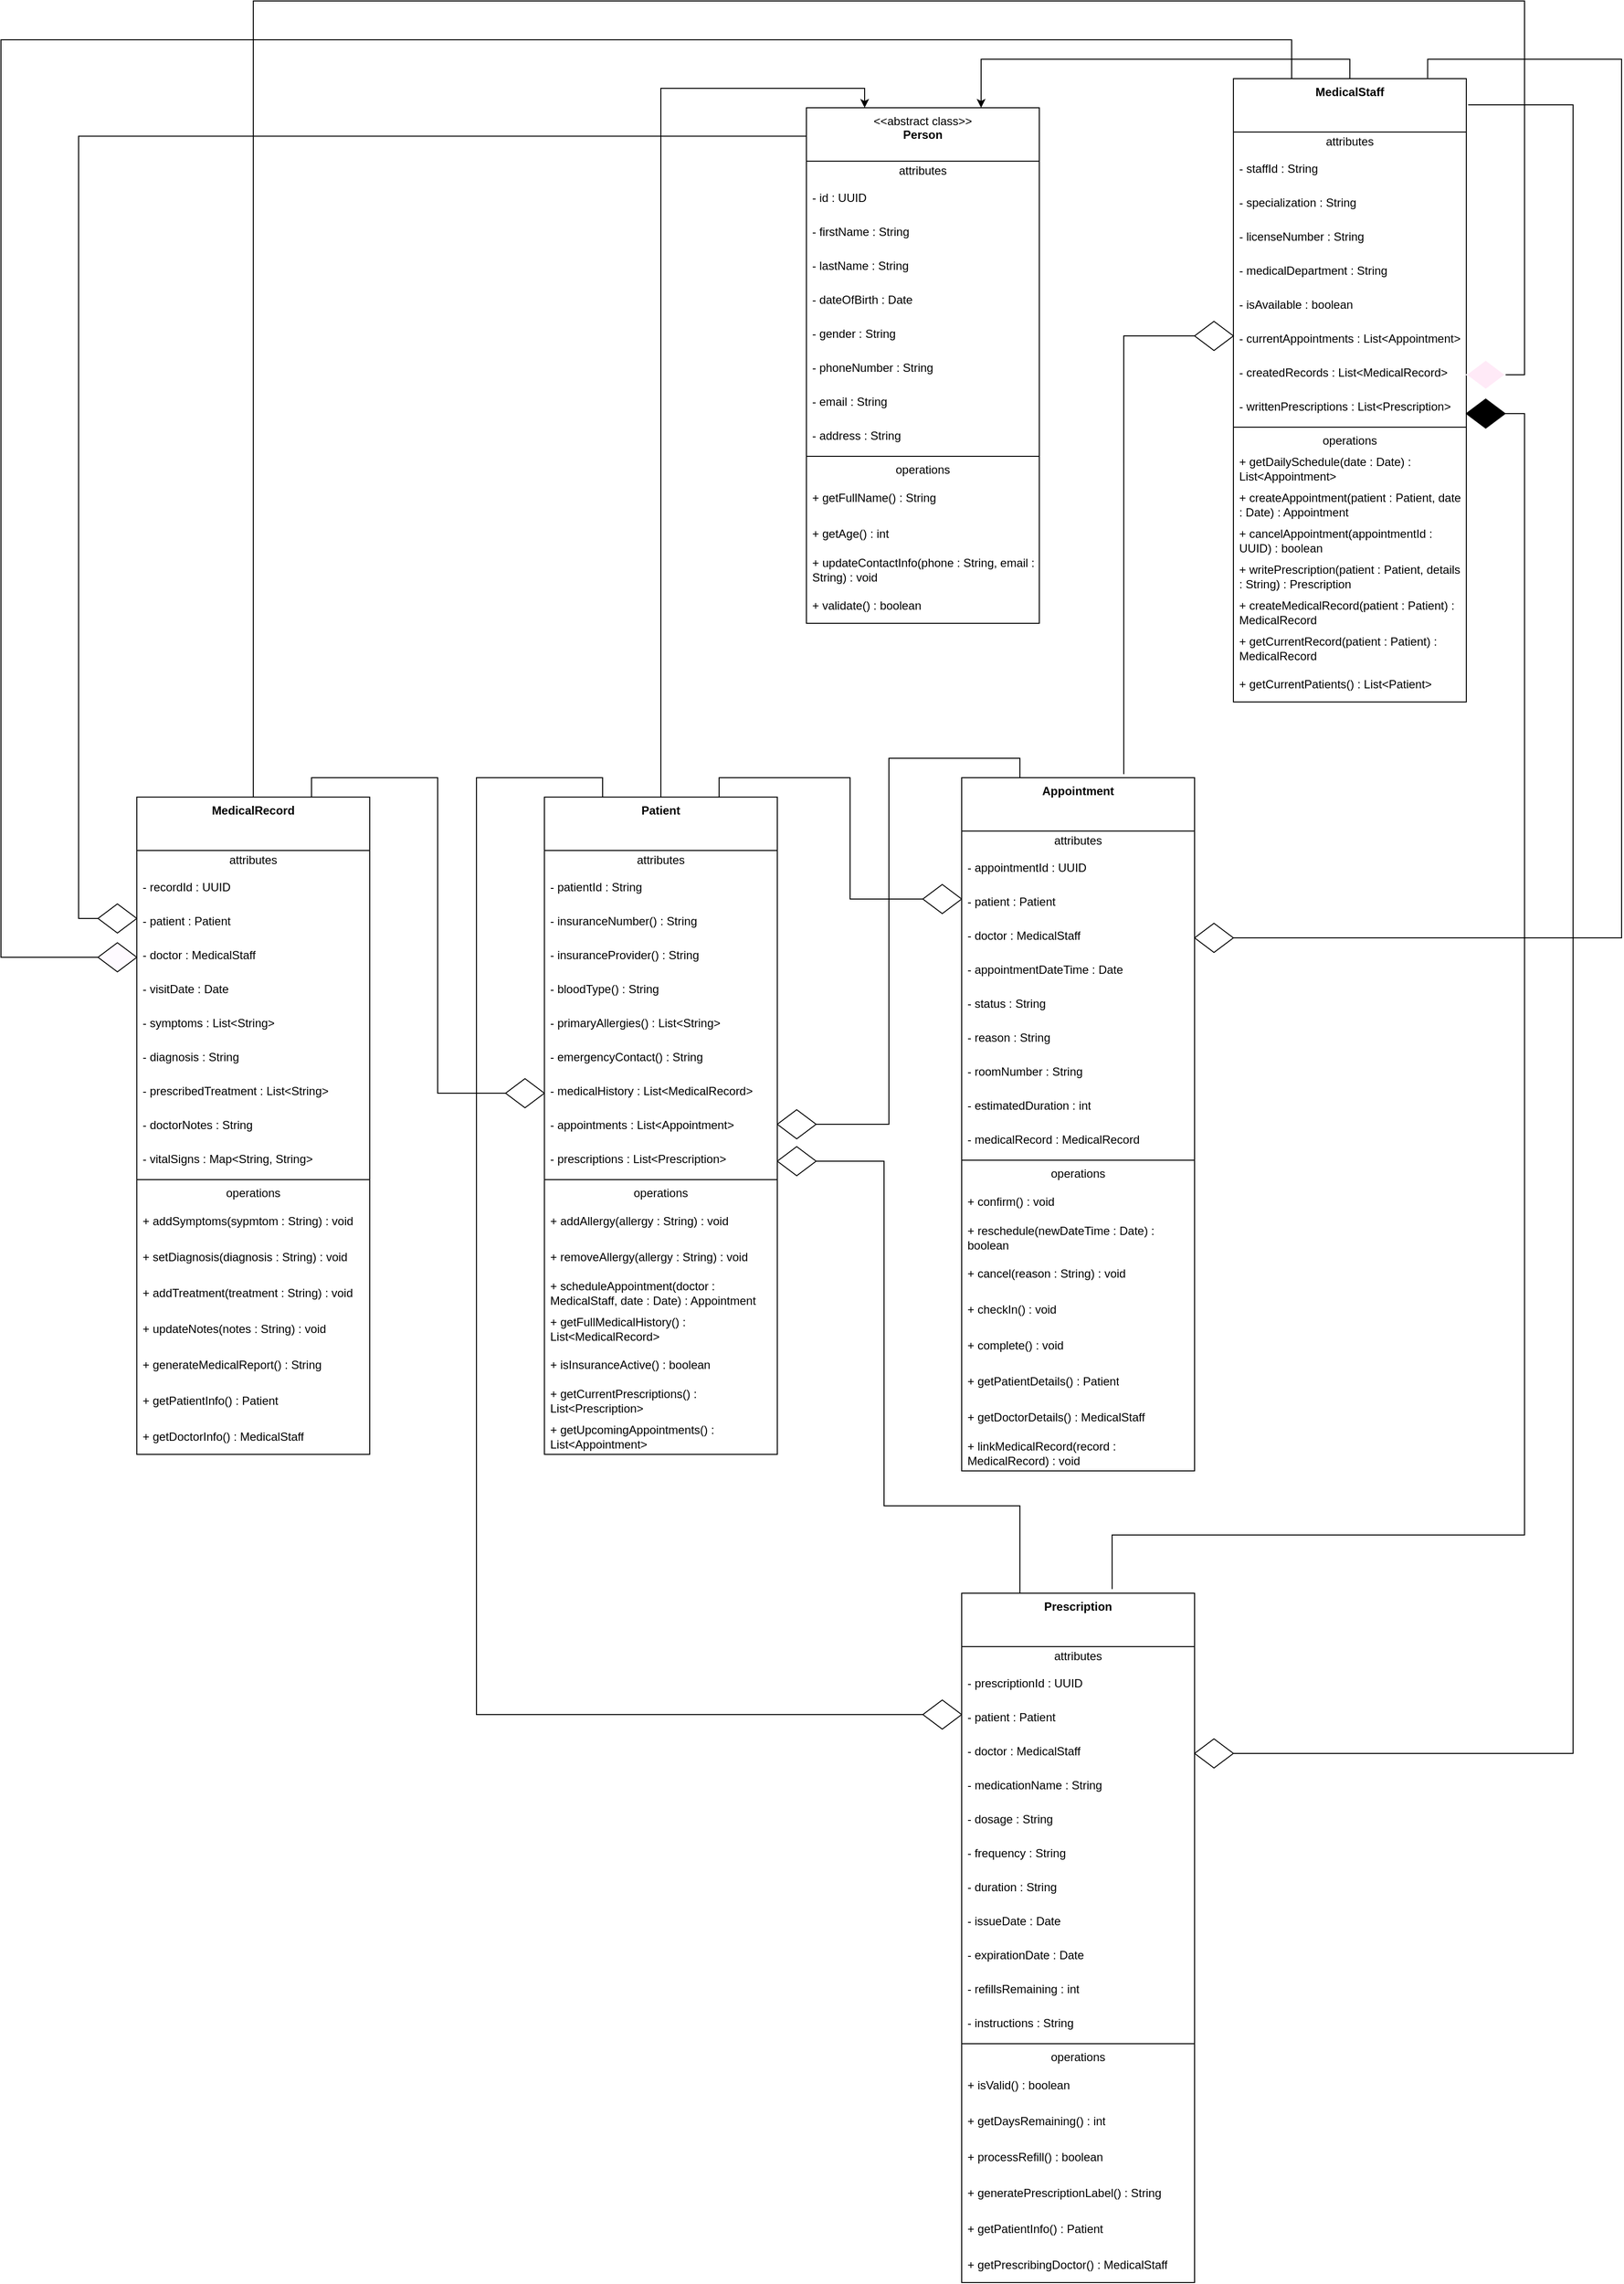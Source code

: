 <mxfile version="28.2.5">
  <diagram name="Страница — 1" id="HSZQYWsM7kqjRHB8wn_t">
    <mxGraphModel dx="2555" dy="2376" grid="1" gridSize="10" guides="1" tooltips="1" connect="1" arrows="1" fold="1" page="1" pageScale="1" pageWidth="827" pageHeight="1169" math="0" shadow="0">
      <root>
        <mxCell id="0" />
        <mxCell id="1" parent="0" />
        <mxCell id="O7MCC0YygX5-8QYZYoFQ-1" value="&amp;lt;&amp;lt;abstract class&amp;gt;&amp;gt;&lt;br&gt;&lt;b&gt;Person&lt;/b&gt;&lt;div&gt;&lt;br/&gt;&lt;/div&gt;" style="swimlane;fontStyle=0;align=center;verticalAlign=top;childLayout=stackLayout;horizontal=1;startSize=55;horizontalStack=0;resizeParent=1;resizeParentMax=0;resizeLast=0;collapsible=0;marginBottom=0;html=1;whiteSpace=wrap;" vertex="1" parent="1">
          <mxGeometry x="240" y="120" width="240" height="531" as="geometry" />
        </mxCell>
        <mxCell id="O7MCC0YygX5-8QYZYoFQ-2" value="attributes" style="text;html=1;strokeColor=none;fillColor=none;align=center;verticalAlign=middle;spacingLeft=4;spacingRight=4;overflow=hidden;rotatable=0;points=[[0,0.5],[1,0.5]];portConstraint=eastwest;whiteSpace=wrap;" vertex="1" parent="O7MCC0YygX5-8QYZYoFQ-1">
          <mxGeometry y="55" width="240" height="20" as="geometry" />
        </mxCell>
        <mxCell id="O7MCC0YygX5-8QYZYoFQ-3" value="- id : UUID" style="text;html=1;strokeColor=none;fillColor=none;align=left;verticalAlign=middle;spacingLeft=4;spacingRight=4;overflow=hidden;rotatable=0;points=[[0,0.5],[1,0.5]];portConstraint=eastwest;whiteSpace=wrap;" vertex="1" parent="O7MCC0YygX5-8QYZYoFQ-1">
          <mxGeometry y="75" width="240" height="35" as="geometry" />
        </mxCell>
        <mxCell id="O7MCC0YygX5-8QYZYoFQ-4" value="- firstName : String" style="text;html=1;strokeColor=none;fillColor=none;align=left;verticalAlign=middle;spacingLeft=4;spacingRight=4;overflow=hidden;rotatable=0;points=[[0,0.5],[1,0.5]];portConstraint=eastwest;whiteSpace=wrap;" vertex="1" parent="O7MCC0YygX5-8QYZYoFQ-1">
          <mxGeometry y="110" width="240" height="35" as="geometry" />
        </mxCell>
        <mxCell id="O7MCC0YygX5-8QYZYoFQ-5" value="- lastName : String" style="text;html=1;strokeColor=none;fillColor=none;align=left;verticalAlign=middle;spacingLeft=4;spacingRight=4;overflow=hidden;rotatable=0;points=[[0,0.5],[1,0.5]];portConstraint=eastwest;whiteSpace=wrap;" vertex="1" parent="O7MCC0YygX5-8QYZYoFQ-1">
          <mxGeometry y="145" width="240" height="35" as="geometry" />
        </mxCell>
        <mxCell id="O7MCC0YygX5-8QYZYoFQ-6" value="- dateOfBirth : Date" style="text;html=1;strokeColor=none;fillColor=none;align=left;verticalAlign=middle;spacingLeft=4;spacingRight=4;overflow=hidden;rotatable=0;points=[[0,0.5],[1,0.5]];portConstraint=eastwest;whiteSpace=wrap;" vertex="1" parent="O7MCC0YygX5-8QYZYoFQ-1">
          <mxGeometry y="180" width="240" height="35" as="geometry" />
        </mxCell>
        <mxCell id="O7MCC0YygX5-8QYZYoFQ-7" value="- gender : String" style="text;html=1;strokeColor=none;fillColor=none;align=left;verticalAlign=middle;spacingLeft=4;spacingRight=4;overflow=hidden;rotatable=0;points=[[0,0.5],[1,0.5]];portConstraint=eastwest;whiteSpace=wrap;" vertex="1" parent="O7MCC0YygX5-8QYZYoFQ-1">
          <mxGeometry y="215" width="240" height="35" as="geometry" />
        </mxCell>
        <mxCell id="O7MCC0YygX5-8QYZYoFQ-8" value="- phoneNumber : String" style="text;html=1;strokeColor=none;fillColor=none;align=left;verticalAlign=middle;spacingLeft=4;spacingRight=4;overflow=hidden;rotatable=0;points=[[0,0.5],[1,0.5]];portConstraint=eastwest;whiteSpace=wrap;" vertex="1" parent="O7MCC0YygX5-8QYZYoFQ-1">
          <mxGeometry y="250" width="240" height="35" as="geometry" />
        </mxCell>
        <mxCell id="O7MCC0YygX5-8QYZYoFQ-9" value="- email : String" style="text;html=1;strokeColor=none;fillColor=none;align=left;verticalAlign=middle;spacingLeft=4;spacingRight=4;overflow=hidden;rotatable=0;points=[[0,0.5],[1,0.5]];portConstraint=eastwest;whiteSpace=wrap;" vertex="1" parent="O7MCC0YygX5-8QYZYoFQ-1">
          <mxGeometry y="285" width="240" height="35" as="geometry" />
        </mxCell>
        <mxCell id="O7MCC0YygX5-8QYZYoFQ-10" value="- address : String" style="text;html=1;strokeColor=none;fillColor=none;align=left;verticalAlign=middle;spacingLeft=4;spacingRight=4;overflow=hidden;rotatable=0;points=[[0,0.5],[1,0.5]];portConstraint=eastwest;whiteSpace=wrap;" vertex="1" parent="O7MCC0YygX5-8QYZYoFQ-1">
          <mxGeometry y="320" width="240" height="35" as="geometry" />
        </mxCell>
        <mxCell id="O7MCC0YygX5-8QYZYoFQ-11" value="" style="line;strokeWidth=1;fillColor=none;align=left;verticalAlign=middle;spacingTop=-1;spacingLeft=3;spacingRight=3;rotatable=0;labelPosition=right;points=[];portConstraint=eastwest;" vertex="1" parent="O7MCC0YygX5-8QYZYoFQ-1">
          <mxGeometry y="355" width="240" height="8" as="geometry" />
        </mxCell>
        <mxCell id="O7MCC0YygX5-8QYZYoFQ-12" value="operations" style="text;html=1;strokeColor=none;fillColor=none;align=center;verticalAlign=middle;spacingLeft=4;spacingRight=4;overflow=hidden;rotatable=0;points=[[0,0.5],[1,0.5]];portConstraint=eastwest;whiteSpace=wrap;" vertex="1" parent="O7MCC0YygX5-8QYZYoFQ-1">
          <mxGeometry y="363" width="240" height="20" as="geometry" />
        </mxCell>
        <mxCell id="O7MCC0YygX5-8QYZYoFQ-13" value="+ getFullName() : String" style="text;html=1;strokeColor=none;fillColor=none;align=left;verticalAlign=middle;spacingLeft=4;spacingRight=4;overflow=hidden;rotatable=0;points=[[0,0.5],[1,0.5]];portConstraint=eastwest;whiteSpace=wrap;" vertex="1" parent="O7MCC0YygX5-8QYZYoFQ-1">
          <mxGeometry y="383" width="240" height="37" as="geometry" />
        </mxCell>
        <mxCell id="O7MCC0YygX5-8QYZYoFQ-14" value="+ getAge() : int" style="text;html=1;strokeColor=none;fillColor=none;align=left;verticalAlign=middle;spacingLeft=4;spacingRight=4;overflow=hidden;rotatable=0;points=[[0,0.5],[1,0.5]];portConstraint=eastwest;whiteSpace=wrap;" vertex="1" parent="O7MCC0YygX5-8QYZYoFQ-1">
          <mxGeometry y="420" width="240" height="37" as="geometry" />
        </mxCell>
        <mxCell id="O7MCC0YygX5-8QYZYoFQ-15" value="+ updateContactInfo(phone : String, email : String) : void" style="text;html=1;strokeColor=none;fillColor=none;align=left;verticalAlign=middle;spacingLeft=4;spacingRight=4;overflow=hidden;rotatable=0;points=[[0,0.5],[1,0.5]];portConstraint=eastwest;whiteSpace=wrap;" vertex="1" parent="O7MCC0YygX5-8QYZYoFQ-1">
          <mxGeometry y="457" width="240" height="37" as="geometry" />
        </mxCell>
        <mxCell id="O7MCC0YygX5-8QYZYoFQ-16" value="+ validate() : boolean" style="text;html=1;strokeColor=none;fillColor=none;align=left;verticalAlign=middle;spacingLeft=4;spacingRight=4;overflow=hidden;rotatable=0;points=[[0,0.5],[1,0.5]];portConstraint=eastwest;whiteSpace=wrap;" vertex="1" parent="O7MCC0YygX5-8QYZYoFQ-1">
          <mxGeometry y="494" width="240" height="37" as="geometry" />
        </mxCell>
        <mxCell id="O7MCC0YygX5-8QYZYoFQ-121" style="edgeStyle=orthogonalEdgeStyle;rounded=0;orthogonalLoop=1;jettySize=auto;html=1;exitX=0.5;exitY=0;exitDx=0;exitDy=0;entryX=0.25;entryY=0;entryDx=0;entryDy=0;" edge="1" parent="1" source="O7MCC0YygX5-8QYZYoFQ-17" target="O7MCC0YygX5-8QYZYoFQ-1">
          <mxGeometry relative="1" as="geometry" />
        </mxCell>
        <mxCell id="O7MCC0YygX5-8QYZYoFQ-17" value="&lt;b&gt;Patient&lt;/b&gt;&lt;br&gt;&lt;div&gt;&lt;br&gt;&lt;/div&gt;" style="swimlane;fontStyle=0;align=center;verticalAlign=top;childLayout=stackLayout;horizontal=1;startSize=55;horizontalStack=0;resizeParent=1;resizeParentMax=0;resizeLast=0;collapsible=0;marginBottom=0;html=1;whiteSpace=wrap;" vertex="1" parent="1">
          <mxGeometry x="-30" y="830" width="240" height="677" as="geometry" />
        </mxCell>
        <mxCell id="O7MCC0YygX5-8QYZYoFQ-18" value="attributes" style="text;html=1;strokeColor=none;fillColor=none;align=center;verticalAlign=middle;spacingLeft=4;spacingRight=4;overflow=hidden;rotatable=0;points=[[0,0.5],[1,0.5]];portConstraint=eastwest;whiteSpace=wrap;" vertex="1" parent="O7MCC0YygX5-8QYZYoFQ-17">
          <mxGeometry y="55" width="240" height="20" as="geometry" />
        </mxCell>
        <mxCell id="O7MCC0YygX5-8QYZYoFQ-19" value="- patientId : String" style="text;html=1;strokeColor=none;fillColor=none;align=left;verticalAlign=middle;spacingLeft=4;spacingRight=4;overflow=hidden;rotatable=0;points=[[0,0.5],[1,0.5]];portConstraint=eastwest;whiteSpace=wrap;" vertex="1" parent="O7MCC0YygX5-8QYZYoFQ-17">
          <mxGeometry y="75" width="240" height="35" as="geometry" />
        </mxCell>
        <mxCell id="O7MCC0YygX5-8QYZYoFQ-20" value="- insuranceNumber() : String" style="text;html=1;strokeColor=none;fillColor=none;align=left;verticalAlign=middle;spacingLeft=4;spacingRight=4;overflow=hidden;rotatable=0;points=[[0,0.5],[1,0.5]];portConstraint=eastwest;whiteSpace=wrap;" vertex="1" parent="O7MCC0YygX5-8QYZYoFQ-17">
          <mxGeometry y="110" width="240" height="35" as="geometry" />
        </mxCell>
        <mxCell id="O7MCC0YygX5-8QYZYoFQ-21" value="- insuranceProvider() : String" style="text;html=1;strokeColor=none;fillColor=none;align=left;verticalAlign=middle;spacingLeft=4;spacingRight=4;overflow=hidden;rotatable=0;points=[[0,0.5],[1,0.5]];portConstraint=eastwest;whiteSpace=wrap;" vertex="1" parent="O7MCC0YygX5-8QYZYoFQ-17">
          <mxGeometry y="145" width="240" height="35" as="geometry" />
        </mxCell>
        <mxCell id="O7MCC0YygX5-8QYZYoFQ-22" value="- bloodType() : String" style="text;html=1;strokeColor=none;fillColor=none;align=left;verticalAlign=middle;spacingLeft=4;spacingRight=4;overflow=hidden;rotatable=0;points=[[0,0.5],[1,0.5]];portConstraint=eastwest;whiteSpace=wrap;" vertex="1" parent="O7MCC0YygX5-8QYZYoFQ-17">
          <mxGeometry y="180" width="240" height="35" as="geometry" />
        </mxCell>
        <mxCell id="O7MCC0YygX5-8QYZYoFQ-23" value="- primaryAllergies() : List&amp;lt;String&amp;gt;" style="text;html=1;strokeColor=none;fillColor=none;align=left;verticalAlign=middle;spacingLeft=4;spacingRight=4;overflow=hidden;rotatable=0;points=[[0,0.5],[1,0.5]];portConstraint=eastwest;whiteSpace=wrap;" vertex="1" parent="O7MCC0YygX5-8QYZYoFQ-17">
          <mxGeometry y="215" width="240" height="35" as="geometry" />
        </mxCell>
        <mxCell id="O7MCC0YygX5-8QYZYoFQ-24" value="- emergencyContact() : String" style="text;html=1;strokeColor=none;fillColor=none;align=left;verticalAlign=middle;spacingLeft=4;spacingRight=4;overflow=hidden;rotatable=0;points=[[0,0.5],[1,0.5]];portConstraint=eastwest;whiteSpace=wrap;" vertex="1" parent="O7MCC0YygX5-8QYZYoFQ-17">
          <mxGeometry y="250" width="240" height="35" as="geometry" />
        </mxCell>
        <mxCell id="O7MCC0YygX5-8QYZYoFQ-25" value="- medicalHistory : List&amp;lt;MedicalRecord&amp;gt;" style="text;html=1;strokeColor=none;fillColor=none;align=left;verticalAlign=middle;spacingLeft=4;spacingRight=4;overflow=hidden;rotatable=0;points=[[0,0.5],[1,0.5]];portConstraint=eastwest;whiteSpace=wrap;" vertex="1" parent="O7MCC0YygX5-8QYZYoFQ-17">
          <mxGeometry y="285" width="240" height="35" as="geometry" />
        </mxCell>
        <mxCell id="O7MCC0YygX5-8QYZYoFQ-33" value="- appointments : List&amp;lt;Appointment&amp;gt;" style="text;html=1;strokeColor=none;fillColor=none;align=left;verticalAlign=middle;spacingLeft=4;spacingRight=4;overflow=hidden;rotatable=0;points=[[0,0.5],[1,0.5]];portConstraint=eastwest;whiteSpace=wrap;" vertex="1" parent="O7MCC0YygX5-8QYZYoFQ-17">
          <mxGeometry y="320" width="240" height="35" as="geometry" />
        </mxCell>
        <mxCell id="O7MCC0YygX5-8QYZYoFQ-26" value="- prescriptions : List&amp;lt;Prescription&amp;gt;&amp;nbsp;" style="text;html=1;strokeColor=none;fillColor=none;align=left;verticalAlign=middle;spacingLeft=4;spacingRight=4;overflow=hidden;rotatable=0;points=[[0,0.5],[1,0.5]];portConstraint=eastwest;whiteSpace=wrap;" vertex="1" parent="O7MCC0YygX5-8QYZYoFQ-17">
          <mxGeometry y="355" width="240" height="35" as="geometry" />
        </mxCell>
        <mxCell id="O7MCC0YygX5-8QYZYoFQ-27" value="" style="line;strokeWidth=1;fillColor=none;align=left;verticalAlign=middle;spacingTop=-1;spacingLeft=3;spacingRight=3;rotatable=0;labelPosition=right;points=[];portConstraint=eastwest;" vertex="1" parent="O7MCC0YygX5-8QYZYoFQ-17">
          <mxGeometry y="390" width="240" height="8" as="geometry" />
        </mxCell>
        <mxCell id="O7MCC0YygX5-8QYZYoFQ-28" value="operations" style="text;html=1;strokeColor=none;fillColor=none;align=center;verticalAlign=middle;spacingLeft=4;spacingRight=4;overflow=hidden;rotatable=0;points=[[0,0.5],[1,0.5]];portConstraint=eastwest;whiteSpace=wrap;" vertex="1" parent="O7MCC0YygX5-8QYZYoFQ-17">
          <mxGeometry y="398" width="240" height="20" as="geometry" />
        </mxCell>
        <mxCell id="O7MCC0YygX5-8QYZYoFQ-29" value="+ addAllergy(allergy : String) : void" style="text;html=1;strokeColor=none;fillColor=none;align=left;verticalAlign=middle;spacingLeft=4;spacingRight=4;overflow=hidden;rotatable=0;points=[[0,0.5],[1,0.5]];portConstraint=eastwest;whiteSpace=wrap;" vertex="1" parent="O7MCC0YygX5-8QYZYoFQ-17">
          <mxGeometry y="418" width="240" height="37" as="geometry" />
        </mxCell>
        <mxCell id="O7MCC0YygX5-8QYZYoFQ-30" value="+ removeAllergy(allergy : String) : void" style="text;html=1;strokeColor=none;fillColor=none;align=left;verticalAlign=middle;spacingLeft=4;spacingRight=4;overflow=hidden;rotatable=0;points=[[0,0.5],[1,0.5]];portConstraint=eastwest;whiteSpace=wrap;" vertex="1" parent="O7MCC0YygX5-8QYZYoFQ-17">
          <mxGeometry y="455" width="240" height="37" as="geometry" />
        </mxCell>
        <mxCell id="O7MCC0YygX5-8QYZYoFQ-31" value="+ scheduleAppointment(doctor : MedicalStaff, date : Date) : Appointment" style="text;html=1;strokeColor=none;fillColor=none;align=left;verticalAlign=middle;spacingLeft=4;spacingRight=4;overflow=hidden;rotatable=0;points=[[0,0.5],[1,0.5]];portConstraint=eastwest;whiteSpace=wrap;" vertex="1" parent="O7MCC0YygX5-8QYZYoFQ-17">
          <mxGeometry y="492" width="240" height="37" as="geometry" />
        </mxCell>
        <mxCell id="O7MCC0YygX5-8QYZYoFQ-34" value="+ getFullMedicalHistory() : List&amp;lt;MedicalRecord&amp;gt;" style="text;html=1;strokeColor=none;fillColor=none;align=left;verticalAlign=middle;spacingLeft=4;spacingRight=4;overflow=hidden;rotatable=0;points=[[0,0.5],[1,0.5]];portConstraint=eastwest;whiteSpace=wrap;" vertex="1" parent="O7MCC0YygX5-8QYZYoFQ-17">
          <mxGeometry y="529" width="240" height="37" as="geometry" />
        </mxCell>
        <mxCell id="O7MCC0YygX5-8QYZYoFQ-35" value="+ isInsuranceActive() : boolean" style="text;html=1;strokeColor=none;fillColor=none;align=left;verticalAlign=middle;spacingLeft=4;spacingRight=4;overflow=hidden;rotatable=0;points=[[0,0.5],[1,0.5]];portConstraint=eastwest;whiteSpace=wrap;" vertex="1" parent="O7MCC0YygX5-8QYZYoFQ-17">
          <mxGeometry y="566" width="240" height="37" as="geometry" />
        </mxCell>
        <mxCell id="O7MCC0YygX5-8QYZYoFQ-36" value="+ getCurrentPrescriptions() : List&amp;lt;Prescription&amp;gt;" style="text;html=1;strokeColor=none;fillColor=none;align=left;verticalAlign=middle;spacingLeft=4;spacingRight=4;overflow=hidden;rotatable=0;points=[[0,0.5],[1,0.5]];portConstraint=eastwest;whiteSpace=wrap;" vertex="1" parent="O7MCC0YygX5-8QYZYoFQ-17">
          <mxGeometry y="603" width="240" height="37" as="geometry" />
        </mxCell>
        <mxCell id="O7MCC0YygX5-8QYZYoFQ-32" value="+ getUpcomingAppointments() : List&amp;lt;Appointment&amp;gt;" style="text;html=1;strokeColor=none;fillColor=none;align=left;verticalAlign=middle;spacingLeft=4;spacingRight=4;overflow=hidden;rotatable=0;points=[[0,0.5],[1,0.5]];portConstraint=eastwest;whiteSpace=wrap;" vertex="1" parent="O7MCC0YygX5-8QYZYoFQ-17">
          <mxGeometry y="640" width="240" height="37" as="geometry" />
        </mxCell>
        <mxCell id="O7MCC0YygX5-8QYZYoFQ-122" style="edgeStyle=orthogonalEdgeStyle;rounded=0;orthogonalLoop=1;jettySize=auto;html=1;exitX=0.5;exitY=0;exitDx=0;exitDy=0;entryX=0.75;entryY=0;entryDx=0;entryDy=0;" edge="1" parent="1" source="O7MCC0YygX5-8QYZYoFQ-37" target="O7MCC0YygX5-8QYZYoFQ-1">
          <mxGeometry relative="1" as="geometry" />
        </mxCell>
        <mxCell id="O7MCC0YygX5-8QYZYoFQ-37" value="&lt;div&gt;&lt;b&gt;MedicalStaff&lt;/b&gt;&lt;/div&gt;" style="swimlane;fontStyle=0;align=center;verticalAlign=top;childLayout=stackLayout;horizontal=1;startSize=55;horizontalStack=0;resizeParent=1;resizeParentMax=0;resizeLast=0;collapsible=0;marginBottom=0;html=1;whiteSpace=wrap;" vertex="1" parent="1">
          <mxGeometry x="680" y="90" width="240" height="642" as="geometry" />
        </mxCell>
        <mxCell id="O7MCC0YygX5-8QYZYoFQ-38" value="attributes" style="text;html=1;strokeColor=none;fillColor=none;align=center;verticalAlign=middle;spacingLeft=4;spacingRight=4;overflow=hidden;rotatable=0;points=[[0,0.5],[1,0.5]];portConstraint=eastwest;whiteSpace=wrap;" vertex="1" parent="O7MCC0YygX5-8QYZYoFQ-37">
          <mxGeometry y="55" width="240" height="20" as="geometry" />
        </mxCell>
        <mxCell id="O7MCC0YygX5-8QYZYoFQ-39" value="- staffId : String" style="text;html=1;strokeColor=none;fillColor=none;align=left;verticalAlign=middle;spacingLeft=4;spacingRight=4;overflow=hidden;rotatable=0;points=[[0,0.5],[1,0.5]];portConstraint=eastwest;whiteSpace=wrap;" vertex="1" parent="O7MCC0YygX5-8QYZYoFQ-37">
          <mxGeometry y="75" width="240" height="35" as="geometry" />
        </mxCell>
        <mxCell id="O7MCC0YygX5-8QYZYoFQ-40" value="- specialization : String" style="text;html=1;strokeColor=none;fillColor=none;align=left;verticalAlign=middle;spacingLeft=4;spacingRight=4;overflow=hidden;rotatable=0;points=[[0,0.5],[1,0.5]];portConstraint=eastwest;whiteSpace=wrap;" vertex="1" parent="O7MCC0YygX5-8QYZYoFQ-37">
          <mxGeometry y="110" width="240" height="35" as="geometry" />
        </mxCell>
        <mxCell id="O7MCC0YygX5-8QYZYoFQ-41" value="- licenseNumber : String" style="text;html=1;strokeColor=none;fillColor=none;align=left;verticalAlign=middle;spacingLeft=4;spacingRight=4;overflow=hidden;rotatable=0;points=[[0,0.5],[1,0.5]];portConstraint=eastwest;whiteSpace=wrap;" vertex="1" parent="O7MCC0YygX5-8QYZYoFQ-37">
          <mxGeometry y="145" width="240" height="35" as="geometry" />
        </mxCell>
        <mxCell id="O7MCC0YygX5-8QYZYoFQ-42" value="- medicalDepartment : String" style="text;html=1;strokeColor=none;fillColor=none;align=left;verticalAlign=middle;spacingLeft=4;spacingRight=4;overflow=hidden;rotatable=0;points=[[0,0.5],[1,0.5]];portConstraint=eastwest;whiteSpace=wrap;" vertex="1" parent="O7MCC0YygX5-8QYZYoFQ-37">
          <mxGeometry y="180" width="240" height="35" as="geometry" />
        </mxCell>
        <mxCell id="O7MCC0YygX5-8QYZYoFQ-43" value="- isAvailable : boolean&amp;nbsp;" style="text;html=1;strokeColor=none;fillColor=none;align=left;verticalAlign=middle;spacingLeft=4;spacingRight=4;overflow=hidden;rotatable=0;points=[[0,0.5],[1,0.5]];portConstraint=eastwest;whiteSpace=wrap;" vertex="1" parent="O7MCC0YygX5-8QYZYoFQ-37">
          <mxGeometry y="215" width="240" height="35" as="geometry" />
        </mxCell>
        <mxCell id="O7MCC0YygX5-8QYZYoFQ-44" value="- currentAppointments : List&amp;lt;Appointment&amp;gt;" style="text;html=1;strokeColor=none;fillColor=none;align=left;verticalAlign=middle;spacingLeft=4;spacingRight=4;overflow=hidden;rotatable=0;points=[[0,0.5],[1,0.5]];portConstraint=eastwest;whiteSpace=wrap;" vertex="1" parent="O7MCC0YygX5-8QYZYoFQ-37">
          <mxGeometry y="250" width="240" height="35" as="geometry" />
        </mxCell>
        <mxCell id="O7MCC0YygX5-8QYZYoFQ-45" value="- createdRecords : List&amp;lt;MedicalRecord&amp;gt;&amp;nbsp;" style="text;html=1;strokeColor=none;fillColor=none;align=left;verticalAlign=middle;spacingLeft=4;spacingRight=4;overflow=hidden;rotatable=0;points=[[0,0.5],[1,0.5]];portConstraint=eastwest;whiteSpace=wrap;" vertex="1" parent="O7MCC0YygX5-8QYZYoFQ-37">
          <mxGeometry y="285" width="240" height="35" as="geometry" />
        </mxCell>
        <mxCell id="O7MCC0YygX5-8QYZYoFQ-46" value="- writtenPrescriptions : List&amp;lt;Prescription&amp;gt;" style="text;html=1;strokeColor=none;fillColor=none;align=left;verticalAlign=middle;spacingLeft=4;spacingRight=4;overflow=hidden;rotatable=0;points=[[0,0.5],[1,0.5]];portConstraint=eastwest;whiteSpace=wrap;" vertex="1" parent="O7MCC0YygX5-8QYZYoFQ-37">
          <mxGeometry y="320" width="240" height="35" as="geometry" />
        </mxCell>
        <mxCell id="O7MCC0YygX5-8QYZYoFQ-48" value="" style="line;strokeWidth=1;fillColor=none;align=left;verticalAlign=middle;spacingTop=-1;spacingLeft=3;spacingRight=3;rotatable=0;labelPosition=right;points=[];portConstraint=eastwest;" vertex="1" parent="O7MCC0YygX5-8QYZYoFQ-37">
          <mxGeometry y="355" width="240" height="8" as="geometry" />
        </mxCell>
        <mxCell id="O7MCC0YygX5-8QYZYoFQ-49" value="operations" style="text;html=1;strokeColor=none;fillColor=none;align=center;verticalAlign=middle;spacingLeft=4;spacingRight=4;overflow=hidden;rotatable=0;points=[[0,0.5],[1,0.5]];portConstraint=eastwest;whiteSpace=wrap;" vertex="1" parent="O7MCC0YygX5-8QYZYoFQ-37">
          <mxGeometry y="363" width="240" height="20" as="geometry" />
        </mxCell>
        <mxCell id="O7MCC0YygX5-8QYZYoFQ-50" value="+ getDailySchedule(date : Date) : List&amp;lt;Appointment&amp;gt;" style="text;html=1;strokeColor=none;fillColor=none;align=left;verticalAlign=middle;spacingLeft=4;spacingRight=4;overflow=hidden;rotatable=0;points=[[0,0.5],[1,0.5]];portConstraint=eastwest;whiteSpace=wrap;" vertex="1" parent="O7MCC0YygX5-8QYZYoFQ-37">
          <mxGeometry y="383" width="240" height="37" as="geometry" />
        </mxCell>
        <mxCell id="O7MCC0YygX5-8QYZYoFQ-51" value="+ createAppointment(patient : Patient, date : Date) : Appointment" style="text;html=1;strokeColor=none;fillColor=none;align=left;verticalAlign=middle;spacingLeft=4;spacingRight=4;overflow=hidden;rotatable=0;points=[[0,0.5],[1,0.5]];portConstraint=eastwest;whiteSpace=wrap;" vertex="1" parent="O7MCC0YygX5-8QYZYoFQ-37">
          <mxGeometry y="420" width="240" height="37" as="geometry" />
        </mxCell>
        <mxCell id="O7MCC0YygX5-8QYZYoFQ-52" value="+ cancelAppointment(appointmentId : UUID) : boolean" style="text;html=1;strokeColor=none;fillColor=none;align=left;verticalAlign=middle;spacingLeft=4;spacingRight=4;overflow=hidden;rotatable=0;points=[[0,0.5],[1,0.5]];portConstraint=eastwest;whiteSpace=wrap;" vertex="1" parent="O7MCC0YygX5-8QYZYoFQ-37">
          <mxGeometry y="457" width="240" height="37" as="geometry" />
        </mxCell>
        <mxCell id="O7MCC0YygX5-8QYZYoFQ-53" value="+ writePrescription(patient : Patient, details : String) : Prescription&amp;nbsp;" style="text;html=1;strokeColor=none;fillColor=none;align=left;verticalAlign=middle;spacingLeft=4;spacingRight=4;overflow=hidden;rotatable=0;points=[[0,0.5],[1,0.5]];portConstraint=eastwest;whiteSpace=wrap;" vertex="1" parent="O7MCC0YygX5-8QYZYoFQ-37">
          <mxGeometry y="494" width="240" height="37" as="geometry" />
        </mxCell>
        <mxCell id="O7MCC0YygX5-8QYZYoFQ-54" value="+ createMedicalRecord(patient : Patient) : MedicalRecord" style="text;html=1;strokeColor=none;fillColor=none;align=left;verticalAlign=middle;spacingLeft=4;spacingRight=4;overflow=hidden;rotatable=0;points=[[0,0.5],[1,0.5]];portConstraint=eastwest;whiteSpace=wrap;" vertex="1" parent="O7MCC0YygX5-8QYZYoFQ-37">
          <mxGeometry y="531" width="240" height="37" as="geometry" />
        </mxCell>
        <mxCell id="O7MCC0YygX5-8QYZYoFQ-55" value="+ getCurrentRecord(patient : Patient) : MedicalRecord" style="text;html=1;strokeColor=none;fillColor=none;align=left;verticalAlign=middle;spacingLeft=4;spacingRight=4;overflow=hidden;rotatable=0;points=[[0,0.5],[1,0.5]];portConstraint=eastwest;whiteSpace=wrap;" vertex="1" parent="O7MCC0YygX5-8QYZYoFQ-37">
          <mxGeometry y="568" width="240" height="37" as="geometry" />
        </mxCell>
        <mxCell id="O7MCC0YygX5-8QYZYoFQ-56" value="+ getCurrentPatients() : List&amp;lt;Patient&amp;gt;" style="text;html=1;strokeColor=none;fillColor=none;align=left;verticalAlign=middle;spacingLeft=4;spacingRight=4;overflow=hidden;rotatable=0;points=[[0,0.5],[1,0.5]];portConstraint=eastwest;whiteSpace=wrap;" vertex="1" parent="O7MCC0YygX5-8QYZYoFQ-37">
          <mxGeometry y="605" width="240" height="37" as="geometry" />
        </mxCell>
        <mxCell id="O7MCC0YygX5-8QYZYoFQ-57" value="&lt;div&gt;&lt;b&gt;MedicalRecord&lt;/b&gt;&lt;/div&gt;" style="swimlane;fontStyle=0;align=center;verticalAlign=top;childLayout=stackLayout;horizontal=1;startSize=55;horizontalStack=0;resizeParent=1;resizeParentMax=0;resizeLast=0;collapsible=0;marginBottom=0;html=1;whiteSpace=wrap;" vertex="1" parent="1">
          <mxGeometry x="-450" y="830" width="240" height="677" as="geometry" />
        </mxCell>
        <mxCell id="O7MCC0YygX5-8QYZYoFQ-58" value="attributes" style="text;html=1;strokeColor=none;fillColor=none;align=center;verticalAlign=middle;spacingLeft=4;spacingRight=4;overflow=hidden;rotatable=0;points=[[0,0.5],[1,0.5]];portConstraint=eastwest;whiteSpace=wrap;" vertex="1" parent="O7MCC0YygX5-8QYZYoFQ-57">
          <mxGeometry y="55" width="240" height="20" as="geometry" />
        </mxCell>
        <mxCell id="O7MCC0YygX5-8QYZYoFQ-59" value="- recordId : UUID" style="text;html=1;strokeColor=none;fillColor=none;align=left;verticalAlign=middle;spacingLeft=4;spacingRight=4;overflow=hidden;rotatable=0;points=[[0,0.5],[1,0.5]];portConstraint=eastwest;whiteSpace=wrap;" vertex="1" parent="O7MCC0YygX5-8QYZYoFQ-57">
          <mxGeometry y="75" width="240" height="35" as="geometry" />
        </mxCell>
        <mxCell id="O7MCC0YygX5-8QYZYoFQ-60" value="- patient : Patient" style="text;html=1;strokeColor=none;fillColor=none;align=left;verticalAlign=middle;spacingLeft=4;spacingRight=4;overflow=hidden;rotatable=0;points=[[0,0.5],[1,0.5]];portConstraint=eastwest;whiteSpace=wrap;" vertex="1" parent="O7MCC0YygX5-8QYZYoFQ-57">
          <mxGeometry y="110" width="240" height="35" as="geometry" />
        </mxCell>
        <mxCell id="O7MCC0YygX5-8QYZYoFQ-61" value="- doctor : MedicalStaff" style="text;html=1;strokeColor=none;fillColor=none;align=left;verticalAlign=middle;spacingLeft=4;spacingRight=4;overflow=hidden;rotatable=0;points=[[0,0.5],[1,0.5]];portConstraint=eastwest;whiteSpace=wrap;" vertex="1" parent="O7MCC0YygX5-8QYZYoFQ-57">
          <mxGeometry y="145" width="240" height="35" as="geometry" />
        </mxCell>
        <mxCell id="O7MCC0YygX5-8QYZYoFQ-62" value="- visitDate : Date" style="text;html=1;strokeColor=none;fillColor=none;align=left;verticalAlign=middle;spacingLeft=4;spacingRight=4;overflow=hidden;rotatable=0;points=[[0,0.5],[1,0.5]];portConstraint=eastwest;whiteSpace=wrap;" vertex="1" parent="O7MCC0YygX5-8QYZYoFQ-57">
          <mxGeometry y="180" width="240" height="35" as="geometry" />
        </mxCell>
        <mxCell id="O7MCC0YygX5-8QYZYoFQ-63" value="- symptoms : List&amp;lt;String&amp;gt;" style="text;html=1;strokeColor=none;fillColor=none;align=left;verticalAlign=middle;spacingLeft=4;spacingRight=4;overflow=hidden;rotatable=0;points=[[0,0.5],[1,0.5]];portConstraint=eastwest;whiteSpace=wrap;" vertex="1" parent="O7MCC0YygX5-8QYZYoFQ-57">
          <mxGeometry y="215" width="240" height="35" as="geometry" />
        </mxCell>
        <mxCell id="O7MCC0YygX5-8QYZYoFQ-64" value="- diagnosis : String" style="text;html=1;strokeColor=none;fillColor=none;align=left;verticalAlign=middle;spacingLeft=4;spacingRight=4;overflow=hidden;rotatable=0;points=[[0,0.5],[1,0.5]];portConstraint=eastwest;whiteSpace=wrap;" vertex="1" parent="O7MCC0YygX5-8QYZYoFQ-57">
          <mxGeometry y="250" width="240" height="35" as="geometry" />
        </mxCell>
        <mxCell id="O7MCC0YygX5-8QYZYoFQ-65" value="- prescribedTreatment : List&amp;lt;String&amp;gt;" style="text;html=1;strokeColor=none;fillColor=none;align=left;verticalAlign=middle;spacingLeft=4;spacingRight=4;overflow=hidden;rotatable=0;points=[[0,0.5],[1,0.5]];portConstraint=eastwest;whiteSpace=wrap;" vertex="1" parent="O7MCC0YygX5-8QYZYoFQ-57">
          <mxGeometry y="285" width="240" height="35" as="geometry" />
        </mxCell>
        <mxCell id="O7MCC0YygX5-8QYZYoFQ-66" value="- doctorNotes : String" style="text;html=1;strokeColor=none;fillColor=none;align=left;verticalAlign=middle;spacingLeft=4;spacingRight=4;overflow=hidden;rotatable=0;points=[[0,0.5],[1,0.5]];portConstraint=eastwest;whiteSpace=wrap;" vertex="1" parent="O7MCC0YygX5-8QYZYoFQ-57">
          <mxGeometry y="320" width="240" height="35" as="geometry" />
        </mxCell>
        <mxCell id="O7MCC0YygX5-8QYZYoFQ-67" value="- vitalSigns : Map&amp;lt;String, String&amp;gt;" style="text;html=1;strokeColor=none;fillColor=none;align=left;verticalAlign=middle;spacingLeft=4;spacingRight=4;overflow=hidden;rotatable=0;points=[[0,0.5],[1,0.5]];portConstraint=eastwest;whiteSpace=wrap;" vertex="1" parent="O7MCC0YygX5-8QYZYoFQ-57">
          <mxGeometry y="355" width="240" height="35" as="geometry" />
        </mxCell>
        <mxCell id="O7MCC0YygX5-8QYZYoFQ-68" value="" style="line;strokeWidth=1;fillColor=none;align=left;verticalAlign=middle;spacingTop=-1;spacingLeft=3;spacingRight=3;rotatable=0;labelPosition=right;points=[];portConstraint=eastwest;" vertex="1" parent="O7MCC0YygX5-8QYZYoFQ-57">
          <mxGeometry y="390" width="240" height="8" as="geometry" />
        </mxCell>
        <mxCell id="O7MCC0YygX5-8QYZYoFQ-69" value="operations" style="text;html=1;strokeColor=none;fillColor=none;align=center;verticalAlign=middle;spacingLeft=4;spacingRight=4;overflow=hidden;rotatable=0;points=[[0,0.5],[1,0.5]];portConstraint=eastwest;whiteSpace=wrap;" vertex="1" parent="O7MCC0YygX5-8QYZYoFQ-57">
          <mxGeometry y="398" width="240" height="20" as="geometry" />
        </mxCell>
        <mxCell id="O7MCC0YygX5-8QYZYoFQ-70" value="+ addSymptoms(sypmtom : String) : void" style="text;html=1;strokeColor=none;fillColor=none;align=left;verticalAlign=middle;spacingLeft=4;spacingRight=4;overflow=hidden;rotatable=0;points=[[0,0.5],[1,0.5]];portConstraint=eastwest;whiteSpace=wrap;" vertex="1" parent="O7MCC0YygX5-8QYZYoFQ-57">
          <mxGeometry y="418" width="240" height="37" as="geometry" />
        </mxCell>
        <mxCell id="O7MCC0YygX5-8QYZYoFQ-71" value="+ setDiagnosis(diagnosis : String) : void" style="text;html=1;strokeColor=none;fillColor=none;align=left;verticalAlign=middle;spacingLeft=4;spacingRight=4;overflow=hidden;rotatable=0;points=[[0,0.5],[1,0.5]];portConstraint=eastwest;whiteSpace=wrap;" vertex="1" parent="O7MCC0YygX5-8QYZYoFQ-57">
          <mxGeometry y="455" width="240" height="37" as="geometry" />
        </mxCell>
        <mxCell id="O7MCC0YygX5-8QYZYoFQ-72" value="+ addTreatment(treatment : String) : void" style="text;html=1;strokeColor=none;fillColor=none;align=left;verticalAlign=middle;spacingLeft=4;spacingRight=4;overflow=hidden;rotatable=0;points=[[0,0.5],[1,0.5]];portConstraint=eastwest;whiteSpace=wrap;" vertex="1" parent="O7MCC0YygX5-8QYZYoFQ-57">
          <mxGeometry y="492" width="240" height="37" as="geometry" />
        </mxCell>
        <mxCell id="O7MCC0YygX5-8QYZYoFQ-73" value="+ updateNotes(notes : String) : void" style="text;html=1;strokeColor=none;fillColor=none;align=left;verticalAlign=middle;spacingLeft=4;spacingRight=4;overflow=hidden;rotatable=0;points=[[0,0.5],[1,0.5]];portConstraint=eastwest;whiteSpace=wrap;" vertex="1" parent="O7MCC0YygX5-8QYZYoFQ-57">
          <mxGeometry y="529" width="240" height="37" as="geometry" />
        </mxCell>
        <mxCell id="O7MCC0YygX5-8QYZYoFQ-74" value="+ generateMedicalReport() : String" style="text;html=1;strokeColor=none;fillColor=none;align=left;verticalAlign=middle;spacingLeft=4;spacingRight=4;overflow=hidden;rotatable=0;points=[[0,0.5],[1,0.5]];portConstraint=eastwest;whiteSpace=wrap;" vertex="1" parent="O7MCC0YygX5-8QYZYoFQ-57">
          <mxGeometry y="566" width="240" height="37" as="geometry" />
        </mxCell>
        <mxCell id="O7MCC0YygX5-8QYZYoFQ-75" value="+ getPatientInfo() : Patient" style="text;html=1;strokeColor=none;fillColor=none;align=left;verticalAlign=middle;spacingLeft=4;spacingRight=4;overflow=hidden;rotatable=0;points=[[0,0.5],[1,0.5]];portConstraint=eastwest;whiteSpace=wrap;" vertex="1" parent="O7MCC0YygX5-8QYZYoFQ-57">
          <mxGeometry y="603" width="240" height="37" as="geometry" />
        </mxCell>
        <mxCell id="O7MCC0YygX5-8QYZYoFQ-76" value="+ getDoctorInfo() : MedicalStaff" style="text;html=1;strokeColor=none;fillColor=none;align=left;verticalAlign=middle;spacingLeft=4;spacingRight=4;overflow=hidden;rotatable=0;points=[[0,0.5],[1,0.5]];portConstraint=eastwest;whiteSpace=wrap;" vertex="1" parent="O7MCC0YygX5-8QYZYoFQ-57">
          <mxGeometry y="640" width="240" height="37" as="geometry" />
        </mxCell>
        <mxCell id="O7MCC0YygX5-8QYZYoFQ-77" value="&lt;div&gt;&lt;b&gt;Appointment&lt;/b&gt;&lt;/div&gt;" style="swimlane;fontStyle=0;align=center;verticalAlign=top;childLayout=stackLayout;horizontal=1;startSize=55;horizontalStack=0;resizeParent=1;resizeParentMax=0;resizeLast=0;collapsible=0;marginBottom=0;html=1;whiteSpace=wrap;" vertex="1" parent="1">
          <mxGeometry x="400" y="810" width="240" height="714" as="geometry" />
        </mxCell>
        <mxCell id="O7MCC0YygX5-8QYZYoFQ-78" value="attributes" style="text;html=1;strokeColor=none;fillColor=none;align=center;verticalAlign=middle;spacingLeft=4;spacingRight=4;overflow=hidden;rotatable=0;points=[[0,0.5],[1,0.5]];portConstraint=eastwest;whiteSpace=wrap;" vertex="1" parent="O7MCC0YygX5-8QYZYoFQ-77">
          <mxGeometry y="55" width="240" height="20" as="geometry" />
        </mxCell>
        <mxCell id="O7MCC0YygX5-8QYZYoFQ-79" value="- appointmentId : UUID" style="text;html=1;strokeColor=none;fillColor=none;align=left;verticalAlign=middle;spacingLeft=4;spacingRight=4;overflow=hidden;rotatable=0;points=[[0,0.5],[1,0.5]];portConstraint=eastwest;whiteSpace=wrap;" vertex="1" parent="O7MCC0YygX5-8QYZYoFQ-77">
          <mxGeometry y="75" width="240" height="35" as="geometry" />
        </mxCell>
        <mxCell id="O7MCC0YygX5-8QYZYoFQ-80" value="- patient : Patient" style="text;html=1;strokeColor=none;fillColor=none;align=left;verticalAlign=middle;spacingLeft=4;spacingRight=4;overflow=hidden;rotatable=0;points=[[0,0.5],[1,0.5]];portConstraint=eastwest;whiteSpace=wrap;" vertex="1" parent="O7MCC0YygX5-8QYZYoFQ-77">
          <mxGeometry y="110" width="240" height="35" as="geometry" />
        </mxCell>
        <mxCell id="O7MCC0YygX5-8QYZYoFQ-81" value="- doctor : MedicalStaff" style="text;html=1;strokeColor=none;fillColor=none;align=left;verticalAlign=middle;spacingLeft=4;spacingRight=4;overflow=hidden;rotatable=0;points=[[0,0.5],[1,0.5]];portConstraint=eastwest;whiteSpace=wrap;" vertex="1" parent="O7MCC0YygX5-8QYZYoFQ-77">
          <mxGeometry y="145" width="240" height="35" as="geometry" />
        </mxCell>
        <mxCell id="O7MCC0YygX5-8QYZYoFQ-82" value="- appointmentDateTime : Date" style="text;html=1;strokeColor=none;fillColor=none;align=left;verticalAlign=middle;spacingLeft=4;spacingRight=4;overflow=hidden;rotatable=0;points=[[0,0.5],[1,0.5]];portConstraint=eastwest;whiteSpace=wrap;" vertex="1" parent="O7MCC0YygX5-8QYZYoFQ-77">
          <mxGeometry y="180" width="240" height="35" as="geometry" />
        </mxCell>
        <mxCell id="O7MCC0YygX5-8QYZYoFQ-83" value="- status : String" style="text;html=1;strokeColor=none;fillColor=none;align=left;verticalAlign=middle;spacingLeft=4;spacingRight=4;overflow=hidden;rotatable=0;points=[[0,0.5],[1,0.5]];portConstraint=eastwest;whiteSpace=wrap;" vertex="1" parent="O7MCC0YygX5-8QYZYoFQ-77">
          <mxGeometry y="215" width="240" height="35" as="geometry" />
        </mxCell>
        <mxCell id="O7MCC0YygX5-8QYZYoFQ-84" value="- reason : String" style="text;html=1;strokeColor=none;fillColor=none;align=left;verticalAlign=middle;spacingLeft=4;spacingRight=4;overflow=hidden;rotatable=0;points=[[0,0.5],[1,0.5]];portConstraint=eastwest;whiteSpace=wrap;" vertex="1" parent="O7MCC0YygX5-8QYZYoFQ-77">
          <mxGeometry y="250" width="240" height="35" as="geometry" />
        </mxCell>
        <mxCell id="O7MCC0YygX5-8QYZYoFQ-85" value="- roomNumber : String" style="text;html=1;strokeColor=none;fillColor=none;align=left;verticalAlign=middle;spacingLeft=4;spacingRight=4;overflow=hidden;rotatable=0;points=[[0,0.5],[1,0.5]];portConstraint=eastwest;whiteSpace=wrap;" vertex="1" parent="O7MCC0YygX5-8QYZYoFQ-77">
          <mxGeometry y="285" width="240" height="35" as="geometry" />
        </mxCell>
        <mxCell id="O7MCC0YygX5-8QYZYoFQ-86" value="- estimatedDuration : int" style="text;html=1;strokeColor=none;fillColor=none;align=left;verticalAlign=middle;spacingLeft=4;spacingRight=4;overflow=hidden;rotatable=0;points=[[0,0.5],[1,0.5]];portConstraint=eastwest;whiteSpace=wrap;" vertex="1" parent="O7MCC0YygX5-8QYZYoFQ-77">
          <mxGeometry y="320" width="240" height="35" as="geometry" />
        </mxCell>
        <mxCell id="O7MCC0YygX5-8QYZYoFQ-87" value="- medicalRecord : MedicalRecord" style="text;html=1;strokeColor=none;fillColor=none;align=left;verticalAlign=middle;spacingLeft=4;spacingRight=4;overflow=hidden;rotatable=0;points=[[0,0.5],[1,0.5]];portConstraint=eastwest;whiteSpace=wrap;" vertex="1" parent="O7MCC0YygX5-8QYZYoFQ-77">
          <mxGeometry y="355" width="240" height="35" as="geometry" />
        </mxCell>
        <mxCell id="O7MCC0YygX5-8QYZYoFQ-88" value="" style="line;strokeWidth=1;fillColor=none;align=left;verticalAlign=middle;spacingTop=-1;spacingLeft=3;spacingRight=3;rotatable=0;labelPosition=right;points=[];portConstraint=eastwest;" vertex="1" parent="O7MCC0YygX5-8QYZYoFQ-77">
          <mxGeometry y="390" width="240" height="8" as="geometry" />
        </mxCell>
        <mxCell id="O7MCC0YygX5-8QYZYoFQ-89" value="operations" style="text;html=1;strokeColor=none;fillColor=none;align=center;verticalAlign=middle;spacingLeft=4;spacingRight=4;overflow=hidden;rotatable=0;points=[[0,0.5],[1,0.5]];portConstraint=eastwest;whiteSpace=wrap;" vertex="1" parent="O7MCC0YygX5-8QYZYoFQ-77">
          <mxGeometry y="398" width="240" height="20" as="geometry" />
        </mxCell>
        <mxCell id="O7MCC0YygX5-8QYZYoFQ-90" value="+ confirm() : void" style="text;html=1;strokeColor=none;fillColor=none;align=left;verticalAlign=middle;spacingLeft=4;spacingRight=4;overflow=hidden;rotatable=0;points=[[0,0.5],[1,0.5]];portConstraint=eastwest;whiteSpace=wrap;" vertex="1" parent="O7MCC0YygX5-8QYZYoFQ-77">
          <mxGeometry y="418" width="240" height="37" as="geometry" />
        </mxCell>
        <mxCell id="O7MCC0YygX5-8QYZYoFQ-91" value="+ reschedule(newDateTime : Date) : boolean" style="text;html=1;strokeColor=none;fillColor=none;align=left;verticalAlign=middle;spacingLeft=4;spacingRight=4;overflow=hidden;rotatable=0;points=[[0,0.5],[1,0.5]];portConstraint=eastwest;whiteSpace=wrap;" vertex="1" parent="O7MCC0YygX5-8QYZYoFQ-77">
          <mxGeometry y="455" width="240" height="37" as="geometry" />
        </mxCell>
        <mxCell id="O7MCC0YygX5-8QYZYoFQ-92" value="+ cancel(reason : String) : void" style="text;html=1;strokeColor=none;fillColor=none;align=left;verticalAlign=middle;spacingLeft=4;spacingRight=4;overflow=hidden;rotatable=0;points=[[0,0.5],[1,0.5]];portConstraint=eastwest;whiteSpace=wrap;" vertex="1" parent="O7MCC0YygX5-8QYZYoFQ-77">
          <mxGeometry y="492" width="240" height="37" as="geometry" />
        </mxCell>
        <mxCell id="O7MCC0YygX5-8QYZYoFQ-93" value="+ checkIn() : void" style="text;html=1;strokeColor=none;fillColor=none;align=left;verticalAlign=middle;spacingLeft=4;spacingRight=4;overflow=hidden;rotatable=0;points=[[0,0.5],[1,0.5]];portConstraint=eastwest;whiteSpace=wrap;" vertex="1" parent="O7MCC0YygX5-8QYZYoFQ-77">
          <mxGeometry y="529" width="240" height="37" as="geometry" />
        </mxCell>
        <mxCell id="O7MCC0YygX5-8QYZYoFQ-94" value="+ complete() : void" style="text;html=1;strokeColor=none;fillColor=none;align=left;verticalAlign=middle;spacingLeft=4;spacingRight=4;overflow=hidden;rotatable=0;points=[[0,0.5],[1,0.5]];portConstraint=eastwest;whiteSpace=wrap;" vertex="1" parent="O7MCC0YygX5-8QYZYoFQ-77">
          <mxGeometry y="566" width="240" height="37" as="geometry" />
        </mxCell>
        <mxCell id="O7MCC0YygX5-8QYZYoFQ-95" value="+ getPatientDetails() : Patient" style="text;html=1;strokeColor=none;fillColor=none;align=left;verticalAlign=middle;spacingLeft=4;spacingRight=4;overflow=hidden;rotatable=0;points=[[0,0.5],[1,0.5]];portConstraint=eastwest;whiteSpace=wrap;" vertex="1" parent="O7MCC0YygX5-8QYZYoFQ-77">
          <mxGeometry y="603" width="240" height="37" as="geometry" />
        </mxCell>
        <mxCell id="O7MCC0YygX5-8QYZYoFQ-97" value="+ getDoctorDetails() : MedicalStaff" style="text;html=1;strokeColor=none;fillColor=none;align=left;verticalAlign=middle;spacingLeft=4;spacingRight=4;overflow=hidden;rotatable=0;points=[[0,0.5],[1,0.5]];portConstraint=eastwest;whiteSpace=wrap;" vertex="1" parent="O7MCC0YygX5-8QYZYoFQ-77">
          <mxGeometry y="640" width="240" height="37" as="geometry" />
        </mxCell>
        <mxCell id="O7MCC0YygX5-8QYZYoFQ-96" value="+ linkMedicalRecord(record : MedicalRecord) : void&amp;nbsp;" style="text;html=1;strokeColor=none;fillColor=none;align=left;verticalAlign=middle;spacingLeft=4;spacingRight=4;overflow=hidden;rotatable=0;points=[[0,0.5],[1,0.5]];portConstraint=eastwest;whiteSpace=wrap;" vertex="1" parent="O7MCC0YygX5-8QYZYoFQ-77">
          <mxGeometry y="677" width="240" height="37" as="geometry" />
        </mxCell>
        <mxCell id="O7MCC0YygX5-8QYZYoFQ-98" value="&lt;div&gt;&lt;b&gt;Prescription&lt;/b&gt;&lt;/div&gt;" style="swimlane;fontStyle=0;align=center;verticalAlign=top;childLayout=stackLayout;horizontal=1;startSize=55;horizontalStack=0;resizeParent=1;resizeParentMax=0;resizeLast=0;collapsible=0;marginBottom=0;html=1;whiteSpace=wrap;" vertex="1" parent="1">
          <mxGeometry x="400" y="1650" width="240" height="710" as="geometry" />
        </mxCell>
        <mxCell id="O7MCC0YygX5-8QYZYoFQ-99" value="attributes" style="text;html=1;strokeColor=none;fillColor=none;align=center;verticalAlign=middle;spacingLeft=4;spacingRight=4;overflow=hidden;rotatable=0;points=[[0,0.5],[1,0.5]];portConstraint=eastwest;whiteSpace=wrap;" vertex="1" parent="O7MCC0YygX5-8QYZYoFQ-98">
          <mxGeometry y="55" width="240" height="20" as="geometry" />
        </mxCell>
        <mxCell id="O7MCC0YygX5-8QYZYoFQ-100" value="- prescriptionId : UUID" style="text;html=1;strokeColor=none;fillColor=none;align=left;verticalAlign=middle;spacingLeft=4;spacingRight=4;overflow=hidden;rotatable=0;points=[[0,0.5],[1,0.5]];portConstraint=eastwest;whiteSpace=wrap;" vertex="1" parent="O7MCC0YygX5-8QYZYoFQ-98">
          <mxGeometry y="75" width="240" height="35" as="geometry" />
        </mxCell>
        <mxCell id="O7MCC0YygX5-8QYZYoFQ-101" value="- patient : Patient" style="text;html=1;strokeColor=none;fillColor=none;align=left;verticalAlign=middle;spacingLeft=4;spacingRight=4;overflow=hidden;rotatable=0;points=[[0,0.5],[1,0.5]];portConstraint=eastwest;whiteSpace=wrap;" vertex="1" parent="O7MCC0YygX5-8QYZYoFQ-98">
          <mxGeometry y="110" width="240" height="35" as="geometry" />
        </mxCell>
        <mxCell id="O7MCC0YygX5-8QYZYoFQ-102" value="- doctor : MedicalStaff" style="text;html=1;strokeColor=none;fillColor=none;align=left;verticalAlign=middle;spacingLeft=4;spacingRight=4;overflow=hidden;rotatable=0;points=[[0,0.5],[1,0.5]];portConstraint=eastwest;whiteSpace=wrap;" vertex="1" parent="O7MCC0YygX5-8QYZYoFQ-98">
          <mxGeometry y="145" width="240" height="35" as="geometry" />
        </mxCell>
        <mxCell id="O7MCC0YygX5-8QYZYoFQ-103" value="- medicationName : String" style="text;html=1;strokeColor=none;fillColor=none;align=left;verticalAlign=middle;spacingLeft=4;spacingRight=4;overflow=hidden;rotatable=0;points=[[0,0.5],[1,0.5]];portConstraint=eastwest;whiteSpace=wrap;" vertex="1" parent="O7MCC0YygX5-8QYZYoFQ-98">
          <mxGeometry y="180" width="240" height="35" as="geometry" />
        </mxCell>
        <mxCell id="O7MCC0YygX5-8QYZYoFQ-104" value="- dosage : String" style="text;html=1;strokeColor=none;fillColor=none;align=left;verticalAlign=middle;spacingLeft=4;spacingRight=4;overflow=hidden;rotatable=0;points=[[0,0.5],[1,0.5]];portConstraint=eastwest;whiteSpace=wrap;" vertex="1" parent="O7MCC0YygX5-8QYZYoFQ-98">
          <mxGeometry y="215" width="240" height="35" as="geometry" />
        </mxCell>
        <mxCell id="O7MCC0YygX5-8QYZYoFQ-105" value="- frequency : String" style="text;html=1;strokeColor=none;fillColor=none;align=left;verticalAlign=middle;spacingLeft=4;spacingRight=4;overflow=hidden;rotatable=0;points=[[0,0.5],[1,0.5]];portConstraint=eastwest;whiteSpace=wrap;" vertex="1" parent="O7MCC0YygX5-8QYZYoFQ-98">
          <mxGeometry y="250" width="240" height="35" as="geometry" />
        </mxCell>
        <mxCell id="O7MCC0YygX5-8QYZYoFQ-106" value="- duration : String" style="text;html=1;strokeColor=none;fillColor=none;align=left;verticalAlign=middle;spacingLeft=4;spacingRight=4;overflow=hidden;rotatable=0;points=[[0,0.5],[1,0.5]];portConstraint=eastwest;whiteSpace=wrap;" vertex="1" parent="O7MCC0YygX5-8QYZYoFQ-98">
          <mxGeometry y="285" width="240" height="35" as="geometry" />
        </mxCell>
        <mxCell id="O7MCC0YygX5-8QYZYoFQ-107" value="- issueDate : Date" style="text;html=1;strokeColor=none;fillColor=none;align=left;verticalAlign=middle;spacingLeft=4;spacingRight=4;overflow=hidden;rotatable=0;points=[[0,0.5],[1,0.5]];portConstraint=eastwest;whiteSpace=wrap;" vertex="1" parent="O7MCC0YygX5-8QYZYoFQ-98">
          <mxGeometry y="320" width="240" height="35" as="geometry" />
        </mxCell>
        <mxCell id="O7MCC0YygX5-8QYZYoFQ-119" value="- expirationDate : Date" style="text;html=1;strokeColor=none;fillColor=none;align=left;verticalAlign=middle;spacingLeft=4;spacingRight=4;overflow=hidden;rotatable=0;points=[[0,0.5],[1,0.5]];portConstraint=eastwest;whiteSpace=wrap;" vertex="1" parent="O7MCC0YygX5-8QYZYoFQ-98">
          <mxGeometry y="355" width="240" height="35" as="geometry" />
        </mxCell>
        <mxCell id="O7MCC0YygX5-8QYZYoFQ-120" value="- refillsRemaining : int" style="text;html=1;strokeColor=none;fillColor=none;align=left;verticalAlign=middle;spacingLeft=4;spacingRight=4;overflow=hidden;rotatable=0;points=[[0,0.5],[1,0.5]];portConstraint=eastwest;whiteSpace=wrap;" vertex="1" parent="O7MCC0YygX5-8QYZYoFQ-98">
          <mxGeometry y="390" width="240" height="35" as="geometry" />
        </mxCell>
        <mxCell id="O7MCC0YygX5-8QYZYoFQ-108" value="- instructions : String" style="text;html=1;strokeColor=none;fillColor=none;align=left;verticalAlign=middle;spacingLeft=4;spacingRight=4;overflow=hidden;rotatable=0;points=[[0,0.5],[1,0.5]];portConstraint=eastwest;whiteSpace=wrap;" vertex="1" parent="O7MCC0YygX5-8QYZYoFQ-98">
          <mxGeometry y="425" width="240" height="35" as="geometry" />
        </mxCell>
        <mxCell id="O7MCC0YygX5-8QYZYoFQ-109" value="" style="line;strokeWidth=1;fillColor=none;align=left;verticalAlign=middle;spacingTop=-1;spacingLeft=3;spacingRight=3;rotatable=0;labelPosition=right;points=[];portConstraint=eastwest;" vertex="1" parent="O7MCC0YygX5-8QYZYoFQ-98">
          <mxGeometry y="460" width="240" height="8" as="geometry" />
        </mxCell>
        <mxCell id="O7MCC0YygX5-8QYZYoFQ-110" value="operations" style="text;html=1;strokeColor=none;fillColor=none;align=center;verticalAlign=middle;spacingLeft=4;spacingRight=4;overflow=hidden;rotatable=0;points=[[0,0.5],[1,0.5]];portConstraint=eastwest;whiteSpace=wrap;" vertex="1" parent="O7MCC0YygX5-8QYZYoFQ-98">
          <mxGeometry y="468" width="240" height="20" as="geometry" />
        </mxCell>
        <mxCell id="O7MCC0YygX5-8QYZYoFQ-111" value="+ isValid() : boolean" style="text;html=1;strokeColor=none;fillColor=none;align=left;verticalAlign=middle;spacingLeft=4;spacingRight=4;overflow=hidden;rotatable=0;points=[[0,0.5],[1,0.5]];portConstraint=eastwest;whiteSpace=wrap;" vertex="1" parent="O7MCC0YygX5-8QYZYoFQ-98">
          <mxGeometry y="488" width="240" height="37" as="geometry" />
        </mxCell>
        <mxCell id="O7MCC0YygX5-8QYZYoFQ-112" value="+ getDaysRemaining() : int" style="text;html=1;strokeColor=none;fillColor=none;align=left;verticalAlign=middle;spacingLeft=4;spacingRight=4;overflow=hidden;rotatable=0;points=[[0,0.5],[1,0.5]];portConstraint=eastwest;whiteSpace=wrap;" vertex="1" parent="O7MCC0YygX5-8QYZYoFQ-98">
          <mxGeometry y="525" width="240" height="37" as="geometry" />
        </mxCell>
        <mxCell id="O7MCC0YygX5-8QYZYoFQ-113" value="+ processRefill() : boolean&amp;nbsp;" style="text;html=1;strokeColor=none;fillColor=none;align=left;verticalAlign=middle;spacingLeft=4;spacingRight=4;overflow=hidden;rotatable=0;points=[[0,0.5],[1,0.5]];portConstraint=eastwest;whiteSpace=wrap;" vertex="1" parent="O7MCC0YygX5-8QYZYoFQ-98">
          <mxGeometry y="562" width="240" height="37" as="geometry" />
        </mxCell>
        <mxCell id="O7MCC0YygX5-8QYZYoFQ-114" value="+ generatePrescriptionLabel() : String" style="text;html=1;strokeColor=none;fillColor=none;align=left;verticalAlign=middle;spacingLeft=4;spacingRight=4;overflow=hidden;rotatable=0;points=[[0,0.5],[1,0.5]];portConstraint=eastwest;whiteSpace=wrap;" vertex="1" parent="O7MCC0YygX5-8QYZYoFQ-98">
          <mxGeometry y="599" width="240" height="37" as="geometry" />
        </mxCell>
        <mxCell id="O7MCC0YygX5-8QYZYoFQ-115" value="+ getPatientInfo() : Patient" style="text;html=1;strokeColor=none;fillColor=none;align=left;verticalAlign=middle;spacingLeft=4;spacingRight=4;overflow=hidden;rotatable=0;points=[[0,0.5],[1,0.5]];portConstraint=eastwest;whiteSpace=wrap;" vertex="1" parent="O7MCC0YygX5-8QYZYoFQ-98">
          <mxGeometry y="636" width="240" height="37" as="geometry" />
        </mxCell>
        <mxCell id="O7MCC0YygX5-8QYZYoFQ-116" value="+ getPrescribingDoctor() : MedicalStaff" style="text;html=1;strokeColor=none;fillColor=none;align=left;verticalAlign=middle;spacingLeft=4;spacingRight=4;overflow=hidden;rotatable=0;points=[[0,0.5],[1,0.5]];portConstraint=eastwest;whiteSpace=wrap;" vertex="1" parent="O7MCC0YygX5-8QYZYoFQ-98">
          <mxGeometry y="673" width="240" height="37" as="geometry" />
        </mxCell>
        <mxCell id="O7MCC0YygX5-8QYZYoFQ-124" style="edgeStyle=orthogonalEdgeStyle;rounded=0;orthogonalLoop=1;jettySize=auto;html=1;exitX=0;exitY=0.5;exitDx=0;exitDy=0;entryX=0.75;entryY=0;entryDx=0;entryDy=0;endArrow=none;endFill=0;" edge="1" parent="1" source="O7MCC0YygX5-8QYZYoFQ-123" target="O7MCC0YygX5-8QYZYoFQ-57">
          <mxGeometry relative="1" as="geometry" />
        </mxCell>
        <mxCell id="O7MCC0YygX5-8QYZYoFQ-123" value="" style="rhombus;whiteSpace=wrap;html=1;fillColor=#FFFFFF;" vertex="1" parent="1">
          <mxGeometry x="-70" y="1120" width="40" height="30" as="geometry" />
        </mxCell>
        <mxCell id="O7MCC0YygX5-8QYZYoFQ-126" style="edgeStyle=orthogonalEdgeStyle;rounded=0;orthogonalLoop=1;jettySize=auto;html=1;exitX=1;exitY=0.5;exitDx=0;exitDy=0;entryX=0.25;entryY=0;entryDx=0;entryDy=0;endArrow=none;endFill=0;" edge="1" parent="1" source="O7MCC0YygX5-8QYZYoFQ-125" target="O7MCC0YygX5-8QYZYoFQ-77">
          <mxGeometry relative="1" as="geometry" />
        </mxCell>
        <mxCell id="O7MCC0YygX5-8QYZYoFQ-125" value="" style="rhombus;whiteSpace=wrap;html=1;fillColor=none;" vertex="1" parent="1">
          <mxGeometry x="210" y="1152" width="40" height="30" as="geometry" />
        </mxCell>
        <mxCell id="O7MCC0YygX5-8QYZYoFQ-129" style="edgeStyle=orthogonalEdgeStyle;rounded=0;orthogonalLoop=1;jettySize=auto;html=1;exitX=1;exitY=0.5;exitDx=0;exitDy=0;entryX=0.25;entryY=0;entryDx=0;entryDy=0;endArrow=none;endFill=0;" edge="1" parent="1" source="O7MCC0YygX5-8QYZYoFQ-128" target="O7MCC0YygX5-8QYZYoFQ-98">
          <mxGeometry relative="1" as="geometry">
            <Array as="points">
              <mxPoint x="320" y="1205" />
              <mxPoint x="320" y="1560" />
              <mxPoint x="460" y="1560" />
            </Array>
          </mxGeometry>
        </mxCell>
        <mxCell id="O7MCC0YygX5-8QYZYoFQ-128" value="" style="rhombus;whiteSpace=wrap;html=1;fillColor=none;" vertex="1" parent="1">
          <mxGeometry x="210" y="1190" width="40" height="30" as="geometry" />
        </mxCell>
        <mxCell id="O7MCC0YygX5-8QYZYoFQ-130" value="" style="rhombus;whiteSpace=wrap;html=1;fillColor=none;" vertex="1" parent="1">
          <mxGeometry x="640" y="340" width="40" height="30" as="geometry" />
        </mxCell>
        <mxCell id="O7MCC0YygX5-8QYZYoFQ-132" style="edgeStyle=orthogonalEdgeStyle;rounded=0;orthogonalLoop=1;jettySize=auto;html=1;exitX=0;exitY=0.5;exitDx=0;exitDy=0;entryX=0.696;entryY=-0.005;entryDx=0;entryDy=0;entryPerimeter=0;endArrow=none;endFill=0;" edge="1" parent="1" source="O7MCC0YygX5-8QYZYoFQ-130" target="O7MCC0YygX5-8QYZYoFQ-77">
          <mxGeometry relative="1" as="geometry" />
        </mxCell>
        <mxCell id="O7MCC0YygX5-8QYZYoFQ-136" style="edgeStyle=orthogonalEdgeStyle;rounded=0;orthogonalLoop=1;jettySize=auto;html=1;exitX=1;exitY=0.5;exitDx=0;exitDy=0;entryX=0.5;entryY=0;entryDx=0;entryDy=0;endArrow=none;endFill=0;" edge="1" parent="1" source="O7MCC0YygX5-8QYZYoFQ-133" target="O7MCC0YygX5-8QYZYoFQ-57">
          <mxGeometry relative="1" as="geometry">
            <Array as="points">
              <mxPoint x="980" y="395" />
              <mxPoint x="980" y="10" />
              <mxPoint x="-330" y="10" />
            </Array>
          </mxGeometry>
        </mxCell>
        <mxCell id="O7MCC0YygX5-8QYZYoFQ-133" value="" style="rhombus;whiteSpace=wrap;html=1;fillColor=#FFEAF7;strokeColor=#FFFFFF;" vertex="1" parent="1">
          <mxGeometry x="920" y="380" width="40" height="30" as="geometry" />
        </mxCell>
        <mxCell id="O7MCC0YygX5-8QYZYoFQ-134" value="" style="rhombus;whiteSpace=wrap;html=1;fillColor=light-dark(#000000,#FFFFFF);" vertex="1" parent="1">
          <mxGeometry x="920" y="420" width="40" height="30" as="geometry" />
        </mxCell>
        <mxCell id="O7MCC0YygX5-8QYZYoFQ-137" style="edgeStyle=orthogonalEdgeStyle;rounded=0;orthogonalLoop=1;jettySize=auto;html=1;exitX=1;exitY=0.5;exitDx=0;exitDy=0;entryX=0.646;entryY=-0.006;entryDx=0;entryDy=0;entryPerimeter=0;endArrow=none;endFill=0;" edge="1" parent="1" source="O7MCC0YygX5-8QYZYoFQ-134" target="O7MCC0YygX5-8QYZYoFQ-98">
          <mxGeometry relative="1" as="geometry">
            <Array as="points">
              <mxPoint x="980" y="435" />
              <mxPoint x="980" y="1590" />
              <mxPoint x="555" y="1590" />
            </Array>
          </mxGeometry>
        </mxCell>
        <mxCell id="O7MCC0YygX5-8QYZYoFQ-138" value="" style="rhombus;whiteSpace=wrap;html=1;fillColor=#FFFFFF;" vertex="1" parent="1">
          <mxGeometry x="-490" y="940" width="40" height="30" as="geometry" />
        </mxCell>
        <mxCell id="O7MCC0YygX5-8QYZYoFQ-141" style="edgeStyle=orthogonalEdgeStyle;rounded=0;orthogonalLoop=1;jettySize=auto;html=1;exitX=0;exitY=0.5;exitDx=0;exitDy=0;entryX=0.25;entryY=0;entryDx=0;entryDy=0;endArrow=none;endFill=0;" edge="1" parent="1" source="O7MCC0YygX5-8QYZYoFQ-139" target="O7MCC0YygX5-8QYZYoFQ-37">
          <mxGeometry relative="1" as="geometry">
            <Array as="points">
              <mxPoint x="-590" y="995" />
              <mxPoint x="-590" y="50" />
              <mxPoint x="740" y="50" />
            </Array>
          </mxGeometry>
        </mxCell>
        <mxCell id="O7MCC0YygX5-8QYZYoFQ-139" value="" style="rhombus;whiteSpace=wrap;html=1;fillColor=#FEFAFF;" vertex="1" parent="1">
          <mxGeometry x="-490" y="980" width="40" height="30" as="geometry" />
        </mxCell>
        <mxCell id="O7MCC0YygX5-8QYZYoFQ-140" style="edgeStyle=orthogonalEdgeStyle;rounded=0;orthogonalLoop=1;jettySize=auto;html=1;exitX=0;exitY=0.5;exitDx=0;exitDy=0;entryX=-0.001;entryY=0.055;entryDx=0;entryDy=0;entryPerimeter=0;endArrow=none;endFill=0;" edge="1" parent="1" source="O7MCC0YygX5-8QYZYoFQ-138" target="O7MCC0YygX5-8QYZYoFQ-1">
          <mxGeometry relative="1" as="geometry" />
        </mxCell>
        <mxCell id="O7MCC0YygX5-8QYZYoFQ-144" style="edgeStyle=orthogonalEdgeStyle;rounded=0;orthogonalLoop=1;jettySize=auto;html=1;exitX=0;exitY=0.5;exitDx=0;exitDy=0;entryX=0.75;entryY=0;entryDx=0;entryDy=0;endArrow=none;endFill=0;" edge="1" parent="1" source="O7MCC0YygX5-8QYZYoFQ-142" target="O7MCC0YygX5-8QYZYoFQ-17">
          <mxGeometry relative="1" as="geometry" />
        </mxCell>
        <mxCell id="O7MCC0YygX5-8QYZYoFQ-142" value="" style="rhombus;whiteSpace=wrap;html=1;fillColor=none;" vertex="1" parent="1">
          <mxGeometry x="360" y="920" width="40" height="30" as="geometry" />
        </mxCell>
        <mxCell id="O7MCC0YygX5-8QYZYoFQ-143" value="" style="rhombus;whiteSpace=wrap;html=1;fillColor=none;" vertex="1" parent="1">
          <mxGeometry x="640" y="960" width="40" height="30" as="geometry" />
        </mxCell>
        <mxCell id="O7MCC0YygX5-8QYZYoFQ-145" style="edgeStyle=orthogonalEdgeStyle;rounded=0;orthogonalLoop=1;jettySize=auto;html=1;exitX=1;exitY=0.5;exitDx=0;exitDy=0;entryX=0.834;entryY=-0.001;entryDx=0;entryDy=0;entryPerimeter=0;endArrow=none;endFill=0;" edge="1" parent="1" source="O7MCC0YygX5-8QYZYoFQ-143" target="O7MCC0YygX5-8QYZYoFQ-37">
          <mxGeometry relative="1" as="geometry">
            <Array as="points">
              <mxPoint x="1080" y="975" />
              <mxPoint x="1080" y="70" />
              <mxPoint x="880" y="70" />
            </Array>
          </mxGeometry>
        </mxCell>
        <mxCell id="O7MCC0YygX5-8QYZYoFQ-148" style="edgeStyle=orthogonalEdgeStyle;rounded=0;orthogonalLoop=1;jettySize=auto;html=1;exitX=0;exitY=0.5;exitDx=0;exitDy=0;entryX=0.25;entryY=0;entryDx=0;entryDy=0;endArrow=none;endFill=0;" edge="1" parent="1" source="O7MCC0YygX5-8QYZYoFQ-146" target="O7MCC0YygX5-8QYZYoFQ-17">
          <mxGeometry relative="1" as="geometry">
            <Array as="points">
              <mxPoint x="-100" y="1775" />
              <mxPoint x="-100" y="810" />
              <mxPoint x="30" y="810" />
            </Array>
          </mxGeometry>
        </mxCell>
        <mxCell id="O7MCC0YygX5-8QYZYoFQ-146" value="" style="rhombus;whiteSpace=wrap;html=1;fillColor=none;" vertex="1" parent="1">
          <mxGeometry x="360" y="1760" width="40" height="30" as="geometry" />
        </mxCell>
        <mxCell id="O7MCC0YygX5-8QYZYoFQ-147" value="" style="rhombus;whiteSpace=wrap;html=1;fillColor=#FFFFFF;" vertex="1" parent="1">
          <mxGeometry x="640" y="1800" width="40" height="30" as="geometry" />
        </mxCell>
        <mxCell id="O7MCC0YygX5-8QYZYoFQ-149" style="edgeStyle=orthogonalEdgeStyle;rounded=0;orthogonalLoop=1;jettySize=auto;html=1;exitX=1;exitY=0.5;exitDx=0;exitDy=0;entryX=1.008;entryY=0.042;entryDx=0;entryDy=0;entryPerimeter=0;endArrow=none;endFill=0;" edge="1" parent="1" source="O7MCC0YygX5-8QYZYoFQ-147" target="O7MCC0YygX5-8QYZYoFQ-37">
          <mxGeometry relative="1" as="geometry">
            <Array as="points">
              <mxPoint x="1030" y="1815" />
              <mxPoint x="1030" y="117" />
            </Array>
          </mxGeometry>
        </mxCell>
      </root>
    </mxGraphModel>
  </diagram>
</mxfile>

